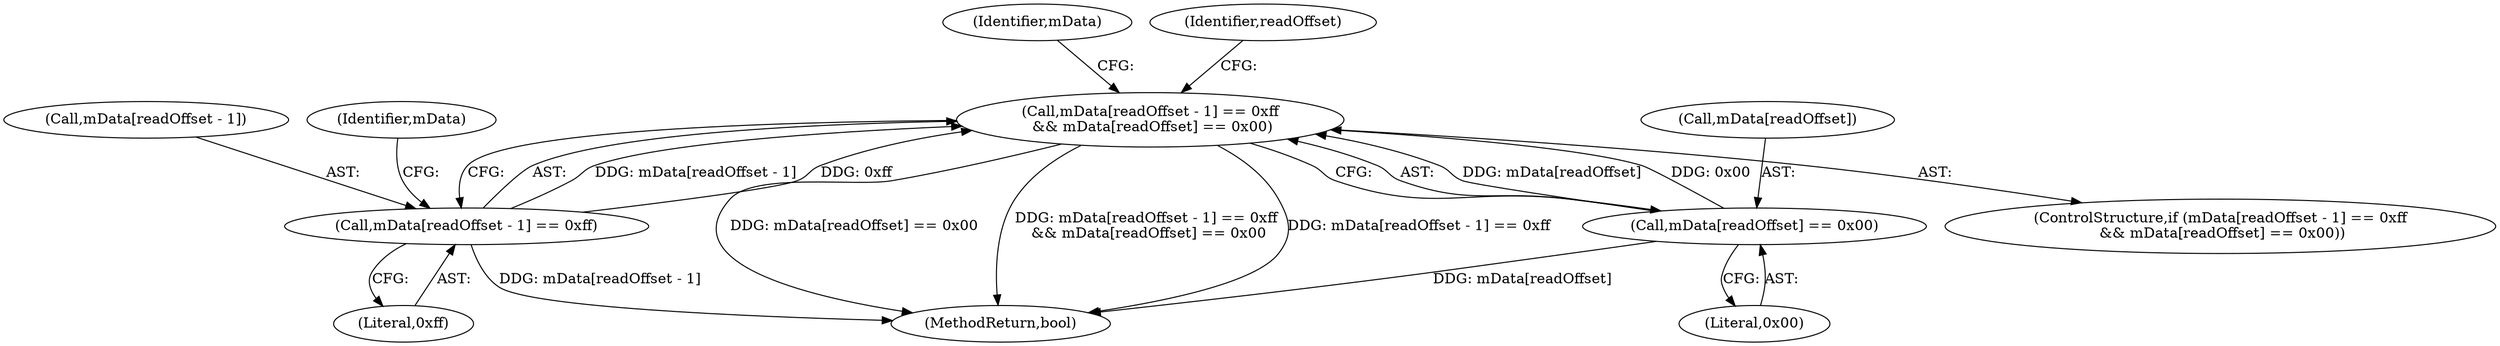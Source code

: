 digraph "0_Android_6f1d990ce0f116a205f467d9eb2082795e33872b@API" {
"1000270" [label="(Call,mData[readOffset - 1] == 0xff\n && mData[readOffset] == 0x00)"];
"1000271" [label="(Call,mData[readOffset - 1] == 0xff)"];
"1000278" [label="(Call,mData[readOffset] == 0x00)"];
"1000292" [label="(Identifier,mData)"];
"1000271" [label="(Call,mData[readOffset - 1] == 0xff)"];
"1000272" [label="(Call,mData[readOffset - 1])"];
"1000277" [label="(Literal,0xff)"];
"1000278" [label="(Call,mData[readOffset] == 0x00)"];
"1000269" [label="(ControlStructure,if (mData[readOffset - 1] == 0xff\n && mData[readOffset] == 0x00))"];
"1000379" [label="(MethodReturn,bool)"];
"1000280" [label="(Identifier,mData)"];
"1000282" [label="(Literal,0x00)"];
"1000279" [label="(Call,mData[readOffset])"];
"1000270" [label="(Call,mData[readOffset - 1] == 0xff\n && mData[readOffset] == 0x00)"];
"1000285" [label="(Identifier,readOffset)"];
"1000270" -> "1000269"  [label="AST: "];
"1000270" -> "1000271"  [label="CFG: "];
"1000270" -> "1000278"  [label="CFG: "];
"1000271" -> "1000270"  [label="AST: "];
"1000278" -> "1000270"  [label="AST: "];
"1000285" -> "1000270"  [label="CFG: "];
"1000292" -> "1000270"  [label="CFG: "];
"1000270" -> "1000379"  [label="DDG: mData[readOffset] == 0x00"];
"1000270" -> "1000379"  [label="DDG: mData[readOffset - 1] == 0xff\n && mData[readOffset] == 0x00"];
"1000270" -> "1000379"  [label="DDG: mData[readOffset - 1] == 0xff"];
"1000271" -> "1000270"  [label="DDG: mData[readOffset - 1]"];
"1000271" -> "1000270"  [label="DDG: 0xff"];
"1000278" -> "1000270"  [label="DDG: mData[readOffset]"];
"1000278" -> "1000270"  [label="DDG: 0x00"];
"1000271" -> "1000277"  [label="CFG: "];
"1000272" -> "1000271"  [label="AST: "];
"1000277" -> "1000271"  [label="AST: "];
"1000280" -> "1000271"  [label="CFG: "];
"1000271" -> "1000379"  [label="DDG: mData[readOffset - 1]"];
"1000278" -> "1000282"  [label="CFG: "];
"1000279" -> "1000278"  [label="AST: "];
"1000282" -> "1000278"  [label="AST: "];
"1000278" -> "1000379"  [label="DDG: mData[readOffset]"];
}
